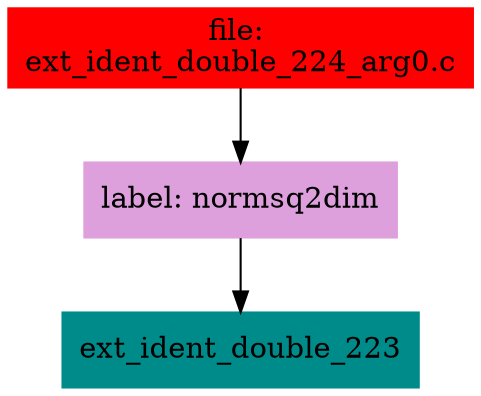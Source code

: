 digraph G {
node [shape=box]

0 [label="file: 
ext_ident_double_224_arg0.c",color=red, style=filled]
1 [label="label: normsq2dim",color=plum, style=filled]
0 -> 1
2 [label="ext_ident_double_223",color=cyan4, style=filled]
1 -> 2


}

